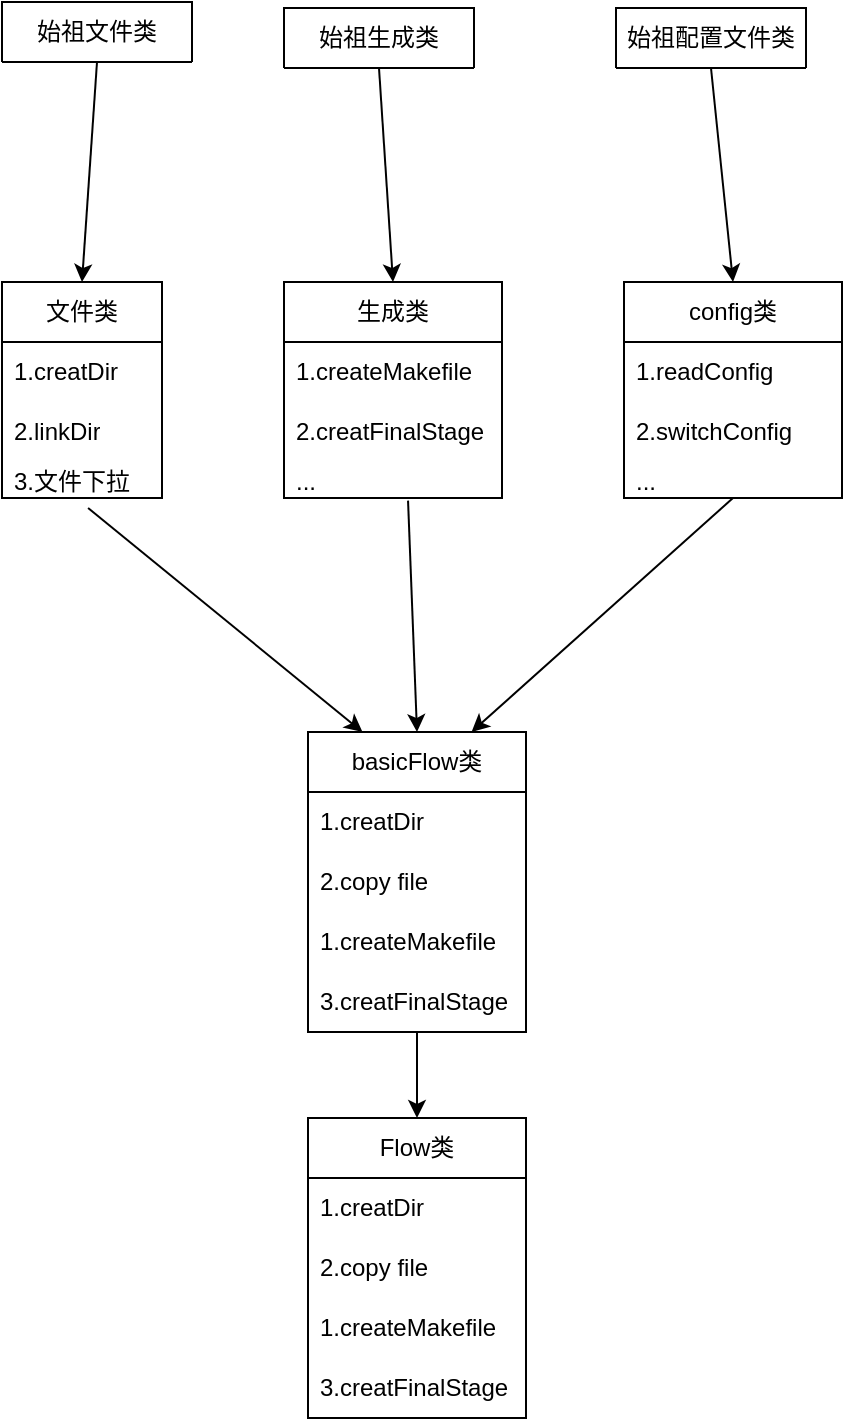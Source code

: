 <mxfile version="24.7.6">
  <diagram name="第 1 页" id="fuXkTbOR8J_8fzRzZ1Gb">
    <mxGraphModel dx="1160" dy="507" grid="0" gridSize="10" guides="1" tooltips="1" connect="1" arrows="1" fold="1" page="1" pageScale="1" pageWidth="827" pageHeight="1169" math="0" shadow="0">
      <root>
        <mxCell id="0" />
        <mxCell id="1" parent="0" />
        <mxCell id="Gx557f4YZXInn6CYhVuj-1" value="文件类" style="swimlane;fontStyle=0;childLayout=stackLayout;horizontal=1;startSize=30;horizontalStack=0;resizeParent=1;resizeParentMax=0;resizeLast=0;collapsible=1;marginBottom=0;whiteSpace=wrap;html=1;" vertex="1" parent="1">
          <mxGeometry x="52" y="222" width="80" height="108" as="geometry" />
        </mxCell>
        <mxCell id="Gx557f4YZXInn6CYhVuj-2" value="1.creatDir" style="text;strokeColor=none;fillColor=none;align=left;verticalAlign=middle;spacingLeft=4;spacingRight=4;overflow=hidden;points=[[0,0.5],[1,0.5]];portConstraint=eastwest;rotatable=0;whiteSpace=wrap;html=1;" vertex="1" parent="Gx557f4YZXInn6CYhVuj-1">
          <mxGeometry y="30" width="80" height="30" as="geometry" />
        </mxCell>
        <mxCell id="Gx557f4YZXInn6CYhVuj-3" value="2.linkDir" style="text;strokeColor=none;fillColor=none;align=left;verticalAlign=middle;spacingLeft=4;spacingRight=4;overflow=hidden;points=[[0,0.5],[1,0.5]];portConstraint=eastwest;rotatable=0;whiteSpace=wrap;html=1;" vertex="1" parent="Gx557f4YZXInn6CYhVuj-1">
          <mxGeometry y="60" width="80" height="30" as="geometry" />
        </mxCell>
        <mxCell id="Gx557f4YZXInn6CYhVuj-4" value="3.文件下拉" style="text;strokeColor=none;fillColor=none;align=left;verticalAlign=middle;spacingLeft=4;spacingRight=4;overflow=hidden;points=[[0,0.5],[1,0.5]];portConstraint=eastwest;rotatable=0;whiteSpace=wrap;html=1;" vertex="1" parent="Gx557f4YZXInn6CYhVuj-1">
          <mxGeometry y="90" width="80" height="18" as="geometry" />
        </mxCell>
        <mxCell id="Gx557f4YZXInn6CYhVuj-6" value="生成类" style="swimlane;fontStyle=0;childLayout=stackLayout;horizontal=1;startSize=30;horizontalStack=0;resizeParent=1;resizeParentMax=0;resizeLast=0;collapsible=1;marginBottom=0;whiteSpace=wrap;html=1;" vertex="1" parent="1">
          <mxGeometry x="193" y="222" width="109" height="108" as="geometry" />
        </mxCell>
        <mxCell id="Gx557f4YZXInn6CYhVuj-7" value="1.createMakefile" style="text;strokeColor=none;fillColor=none;align=left;verticalAlign=middle;spacingLeft=4;spacingRight=4;overflow=hidden;points=[[0,0.5],[1,0.5]];portConstraint=eastwest;rotatable=0;whiteSpace=wrap;html=1;" vertex="1" parent="Gx557f4YZXInn6CYhVuj-6">
          <mxGeometry y="30" width="109" height="30" as="geometry" />
        </mxCell>
        <mxCell id="Gx557f4YZXInn6CYhVuj-8" value="2.creatFinalStage" style="text;strokeColor=none;fillColor=none;align=left;verticalAlign=middle;spacingLeft=4;spacingRight=4;overflow=hidden;points=[[0,0.5],[1,0.5]];portConstraint=eastwest;rotatable=0;whiteSpace=wrap;html=1;" vertex="1" parent="Gx557f4YZXInn6CYhVuj-6">
          <mxGeometry y="60" width="109" height="30" as="geometry" />
        </mxCell>
        <mxCell id="Gx557f4YZXInn6CYhVuj-9" value="..." style="text;strokeColor=none;fillColor=none;align=left;verticalAlign=middle;spacingLeft=4;spacingRight=4;overflow=hidden;points=[[0,0.5],[1,0.5]];portConstraint=eastwest;rotatable=0;whiteSpace=wrap;html=1;" vertex="1" parent="Gx557f4YZXInn6CYhVuj-6">
          <mxGeometry y="90" width="109" height="18" as="geometry" />
        </mxCell>
        <mxCell id="Gx557f4YZXInn6CYhVuj-11" value="basicFlow类" style="swimlane;fontStyle=0;childLayout=stackLayout;horizontal=1;startSize=30;horizontalStack=0;resizeParent=1;resizeParentMax=0;resizeLast=0;collapsible=1;marginBottom=0;whiteSpace=wrap;html=1;" vertex="1" parent="1">
          <mxGeometry x="205" y="447" width="109" height="150" as="geometry">
            <mxRectangle x="205" y="447" width="100" height="30" as="alternateBounds" />
          </mxGeometry>
        </mxCell>
        <mxCell id="Gx557f4YZXInn6CYhVuj-18" value="1.creatDir" style="text;strokeColor=none;fillColor=none;align=left;verticalAlign=middle;spacingLeft=4;spacingRight=4;overflow=hidden;points=[[0,0.5],[1,0.5]];portConstraint=eastwest;rotatable=0;whiteSpace=wrap;html=1;" vertex="1" parent="Gx557f4YZXInn6CYhVuj-11">
          <mxGeometry y="30" width="109" height="30" as="geometry" />
        </mxCell>
        <mxCell id="Gx557f4YZXInn6CYhVuj-40" value="2.copy file" style="text;strokeColor=none;fillColor=none;align=left;verticalAlign=middle;spacingLeft=4;spacingRight=4;overflow=hidden;points=[[0,0.5],[1,0.5]];portConstraint=eastwest;rotatable=0;whiteSpace=wrap;html=1;" vertex="1" parent="Gx557f4YZXInn6CYhVuj-11">
          <mxGeometry y="60" width="109" height="30" as="geometry" />
        </mxCell>
        <mxCell id="Gx557f4YZXInn6CYhVuj-19" value="1.createMakefile" style="text;strokeColor=none;fillColor=none;align=left;verticalAlign=middle;spacingLeft=4;spacingRight=4;overflow=hidden;points=[[0,0.5],[1,0.5]];portConstraint=eastwest;rotatable=0;whiteSpace=wrap;html=1;" vertex="1" parent="Gx557f4YZXInn6CYhVuj-11">
          <mxGeometry y="90" width="109" height="30" as="geometry" />
        </mxCell>
        <mxCell id="Gx557f4YZXInn6CYhVuj-20" value="3.creatFinalStage" style="text;strokeColor=none;fillColor=none;align=left;verticalAlign=middle;spacingLeft=4;spacingRight=4;overflow=hidden;points=[[0,0.5],[1,0.5]];portConstraint=eastwest;rotatable=0;whiteSpace=wrap;html=1;" vertex="1" parent="Gx557f4YZXInn6CYhVuj-11">
          <mxGeometry y="120" width="109" height="30" as="geometry" />
        </mxCell>
        <mxCell id="Gx557f4YZXInn6CYhVuj-15" value="" style="endArrow=classic;html=1;rounded=0;exitX=0.538;exitY=1.278;exitDx=0;exitDy=0;exitPerimeter=0;entryX=0.25;entryY=0;entryDx=0;entryDy=0;" edge="1" parent="1" source="Gx557f4YZXInn6CYhVuj-4" target="Gx557f4YZXInn6CYhVuj-11">
          <mxGeometry width="50" height="50" relative="1" as="geometry">
            <mxPoint x="388" y="414" as="sourcePoint" />
            <mxPoint x="438" y="364" as="targetPoint" />
          </mxGeometry>
        </mxCell>
        <mxCell id="Gx557f4YZXInn6CYhVuj-16" value="" style="endArrow=classic;html=1;rounded=0;exitX=0.569;exitY=1.074;exitDx=0;exitDy=0;exitPerimeter=0;entryX=0.5;entryY=0;entryDx=0;entryDy=0;" edge="1" parent="1" source="Gx557f4YZXInn6CYhVuj-9" target="Gx557f4YZXInn6CYhVuj-11">
          <mxGeometry width="50" height="50" relative="1" as="geometry">
            <mxPoint x="388" y="414" as="sourcePoint" />
            <mxPoint x="255" y="419" as="targetPoint" />
          </mxGeometry>
        </mxCell>
        <mxCell id="Gx557f4YZXInn6CYhVuj-21" value="始祖文件类" style="swimlane;fontStyle=0;childLayout=stackLayout;horizontal=1;startSize=30;horizontalStack=0;resizeParent=1;resizeParentMax=0;resizeLast=0;collapsible=1;marginBottom=0;whiteSpace=wrap;html=1;" vertex="1" collapsed="1" parent="1">
          <mxGeometry x="52" y="82" width="95" height="30" as="geometry">
            <mxRectangle x="52" y="82" width="80" height="60" as="alternateBounds" />
          </mxGeometry>
        </mxCell>
        <mxCell id="Gx557f4YZXInn6CYhVuj-25" value="始祖生成类" style="swimlane;fontStyle=0;childLayout=stackLayout;horizontal=1;startSize=30;horizontalStack=0;resizeParent=1;resizeParentMax=0;resizeLast=0;collapsible=1;marginBottom=0;whiteSpace=wrap;html=1;" vertex="1" collapsed="1" parent="1">
          <mxGeometry x="193" y="85" width="95" height="30" as="geometry">
            <mxRectangle x="193" y="85" width="109" height="60" as="alternateBounds" />
          </mxGeometry>
        </mxCell>
        <mxCell id="Gx557f4YZXInn6CYhVuj-29" value="" style="endArrow=classic;html=1;rounded=0;exitX=0.5;exitY=1;exitDx=0;exitDy=0;entryX=0.5;entryY=0;entryDx=0;entryDy=0;" edge="1" parent="1" source="Gx557f4YZXInn6CYhVuj-21" target="Gx557f4YZXInn6CYhVuj-1">
          <mxGeometry width="50" height="50" relative="1" as="geometry">
            <mxPoint x="79" y="119.666" as="sourcePoint" />
            <mxPoint x="462" y="163" as="targetPoint" />
          </mxGeometry>
        </mxCell>
        <mxCell id="Gx557f4YZXInn6CYhVuj-30" value="" style="endArrow=classic;html=1;rounded=0;exitX=0.5;exitY=1;exitDx=0;exitDy=0;entryX=0.5;entryY=0;entryDx=0;entryDy=0;" edge="1" parent="1" source="Gx557f4YZXInn6CYhVuj-25" target="Gx557f4YZXInn6CYhVuj-6">
          <mxGeometry width="50" height="50" relative="1" as="geometry">
            <mxPoint x="242.282" y="122.332" as="sourcePoint" />
            <mxPoint x="462" y="163" as="targetPoint" />
          </mxGeometry>
        </mxCell>
        <mxCell id="Gx557f4YZXInn6CYhVuj-33" value="config类" style="swimlane;fontStyle=0;childLayout=stackLayout;horizontal=1;startSize=30;horizontalStack=0;resizeParent=1;resizeParentMax=0;resizeLast=0;collapsible=1;marginBottom=0;whiteSpace=wrap;html=1;" vertex="1" parent="1">
          <mxGeometry x="363" y="222" width="109" height="108" as="geometry">
            <mxRectangle x="363" y="222" width="79" height="30" as="alternateBounds" />
          </mxGeometry>
        </mxCell>
        <mxCell id="Gx557f4YZXInn6CYhVuj-34" value="1.readConfig" style="text;strokeColor=none;fillColor=none;align=left;verticalAlign=middle;spacingLeft=4;spacingRight=4;overflow=hidden;points=[[0,0.5],[1,0.5]];portConstraint=eastwest;rotatable=0;whiteSpace=wrap;html=1;" vertex="1" parent="Gx557f4YZXInn6CYhVuj-33">
          <mxGeometry y="30" width="109" height="30" as="geometry" />
        </mxCell>
        <mxCell id="Gx557f4YZXInn6CYhVuj-35" value="2.switchConfig" style="text;strokeColor=none;fillColor=none;align=left;verticalAlign=middle;spacingLeft=4;spacingRight=4;overflow=hidden;points=[[0,0.5],[1,0.5]];portConstraint=eastwest;rotatable=0;whiteSpace=wrap;html=1;" vertex="1" parent="Gx557f4YZXInn6CYhVuj-33">
          <mxGeometry y="60" width="109" height="30" as="geometry" />
        </mxCell>
        <mxCell id="Gx557f4YZXInn6CYhVuj-36" value="..." style="text;strokeColor=none;fillColor=none;align=left;verticalAlign=middle;spacingLeft=4;spacingRight=4;overflow=hidden;points=[[0,0.5],[1,0.5]];portConstraint=eastwest;rotatable=0;whiteSpace=wrap;html=1;" vertex="1" parent="Gx557f4YZXInn6CYhVuj-33">
          <mxGeometry y="90" width="109" height="18" as="geometry" />
        </mxCell>
        <mxCell id="Gx557f4YZXInn6CYhVuj-37" value="始祖配置文件类" style="swimlane;fontStyle=0;childLayout=stackLayout;horizontal=1;startSize=30;horizontalStack=0;resizeParent=1;resizeParentMax=0;resizeLast=0;collapsible=1;marginBottom=0;whiteSpace=wrap;html=1;" vertex="1" collapsed="1" parent="1">
          <mxGeometry x="359" y="85" width="95" height="30" as="geometry">
            <mxRectangle x="359" y="85" width="109" height="60" as="alternateBounds" />
          </mxGeometry>
        </mxCell>
        <mxCell id="Gx557f4YZXInn6CYhVuj-38" value="" style="endArrow=classic;html=1;rounded=0;exitX=0.5;exitY=1;exitDx=0;exitDy=0;entryX=0.5;entryY=0;entryDx=0;entryDy=0;" edge="1" parent="1" source="Gx557f4YZXInn6CYhVuj-37" target="Gx557f4YZXInn6CYhVuj-33">
          <mxGeometry width="50" height="50" relative="1" as="geometry">
            <mxPoint x="426" y="242" as="sourcePoint" />
            <mxPoint x="476" y="192" as="targetPoint" />
          </mxGeometry>
        </mxCell>
        <mxCell id="Gx557f4YZXInn6CYhVuj-39" value="" style="endArrow=classic;html=1;rounded=0;exitX=0.5;exitY=1;exitDx=0;exitDy=0;entryX=0.75;entryY=0;entryDx=0;entryDy=0;" edge="1" parent="1" source="Gx557f4YZXInn6CYhVuj-33" target="Gx557f4YZXInn6CYhVuj-11">
          <mxGeometry width="50" height="50" relative="1" as="geometry">
            <mxPoint x="416" y="382" as="sourcePoint" />
            <mxPoint x="328" y="393" as="targetPoint" />
          </mxGeometry>
        </mxCell>
        <mxCell id="Gx557f4YZXInn6CYhVuj-41" value="Flow类" style="swimlane;fontStyle=0;childLayout=stackLayout;horizontal=1;startSize=30;horizontalStack=0;resizeParent=1;resizeParentMax=0;resizeLast=0;collapsible=1;marginBottom=0;whiteSpace=wrap;html=1;" vertex="1" parent="1">
          <mxGeometry x="205" y="640" width="109" height="150" as="geometry" />
        </mxCell>
        <mxCell id="Gx557f4YZXInn6CYhVuj-42" value="1.creatDir" style="text;strokeColor=none;fillColor=none;align=left;verticalAlign=middle;spacingLeft=4;spacingRight=4;overflow=hidden;points=[[0,0.5],[1,0.5]];portConstraint=eastwest;rotatable=0;whiteSpace=wrap;html=1;" vertex="1" parent="Gx557f4YZXInn6CYhVuj-41">
          <mxGeometry y="30" width="109" height="30" as="geometry" />
        </mxCell>
        <mxCell id="Gx557f4YZXInn6CYhVuj-43" value="2.copy file" style="text;strokeColor=none;fillColor=none;align=left;verticalAlign=middle;spacingLeft=4;spacingRight=4;overflow=hidden;points=[[0,0.5],[1,0.5]];portConstraint=eastwest;rotatable=0;whiteSpace=wrap;html=1;" vertex="1" parent="Gx557f4YZXInn6CYhVuj-41">
          <mxGeometry y="60" width="109" height="30" as="geometry" />
        </mxCell>
        <mxCell id="Gx557f4YZXInn6CYhVuj-44" value="1.createMakefile" style="text;strokeColor=none;fillColor=none;align=left;verticalAlign=middle;spacingLeft=4;spacingRight=4;overflow=hidden;points=[[0,0.5],[1,0.5]];portConstraint=eastwest;rotatable=0;whiteSpace=wrap;html=1;" vertex="1" parent="Gx557f4YZXInn6CYhVuj-41">
          <mxGeometry y="90" width="109" height="30" as="geometry" />
        </mxCell>
        <mxCell id="Gx557f4YZXInn6CYhVuj-45" value="3.creatFinalStage" style="text;strokeColor=none;fillColor=none;align=left;verticalAlign=middle;spacingLeft=4;spacingRight=4;overflow=hidden;points=[[0,0.5],[1,0.5]];portConstraint=eastwest;rotatable=0;whiteSpace=wrap;html=1;" vertex="1" parent="Gx557f4YZXInn6CYhVuj-41">
          <mxGeometry y="120" width="109" height="30" as="geometry" />
        </mxCell>
        <mxCell id="Gx557f4YZXInn6CYhVuj-46" value="" style="endArrow=classic;html=1;rounded=0;exitX=0.5;exitY=1;exitDx=0;exitDy=0;entryX=0.5;entryY=0;entryDx=0;entryDy=0;" edge="1" parent="1" source="Gx557f4YZXInn6CYhVuj-11" target="Gx557f4YZXInn6CYhVuj-41">
          <mxGeometry width="50" height="50" relative="1" as="geometry">
            <mxPoint x="260" y="639" as="sourcePoint" />
            <mxPoint x="476" y="545" as="targetPoint" />
          </mxGeometry>
        </mxCell>
      </root>
    </mxGraphModel>
  </diagram>
</mxfile>

